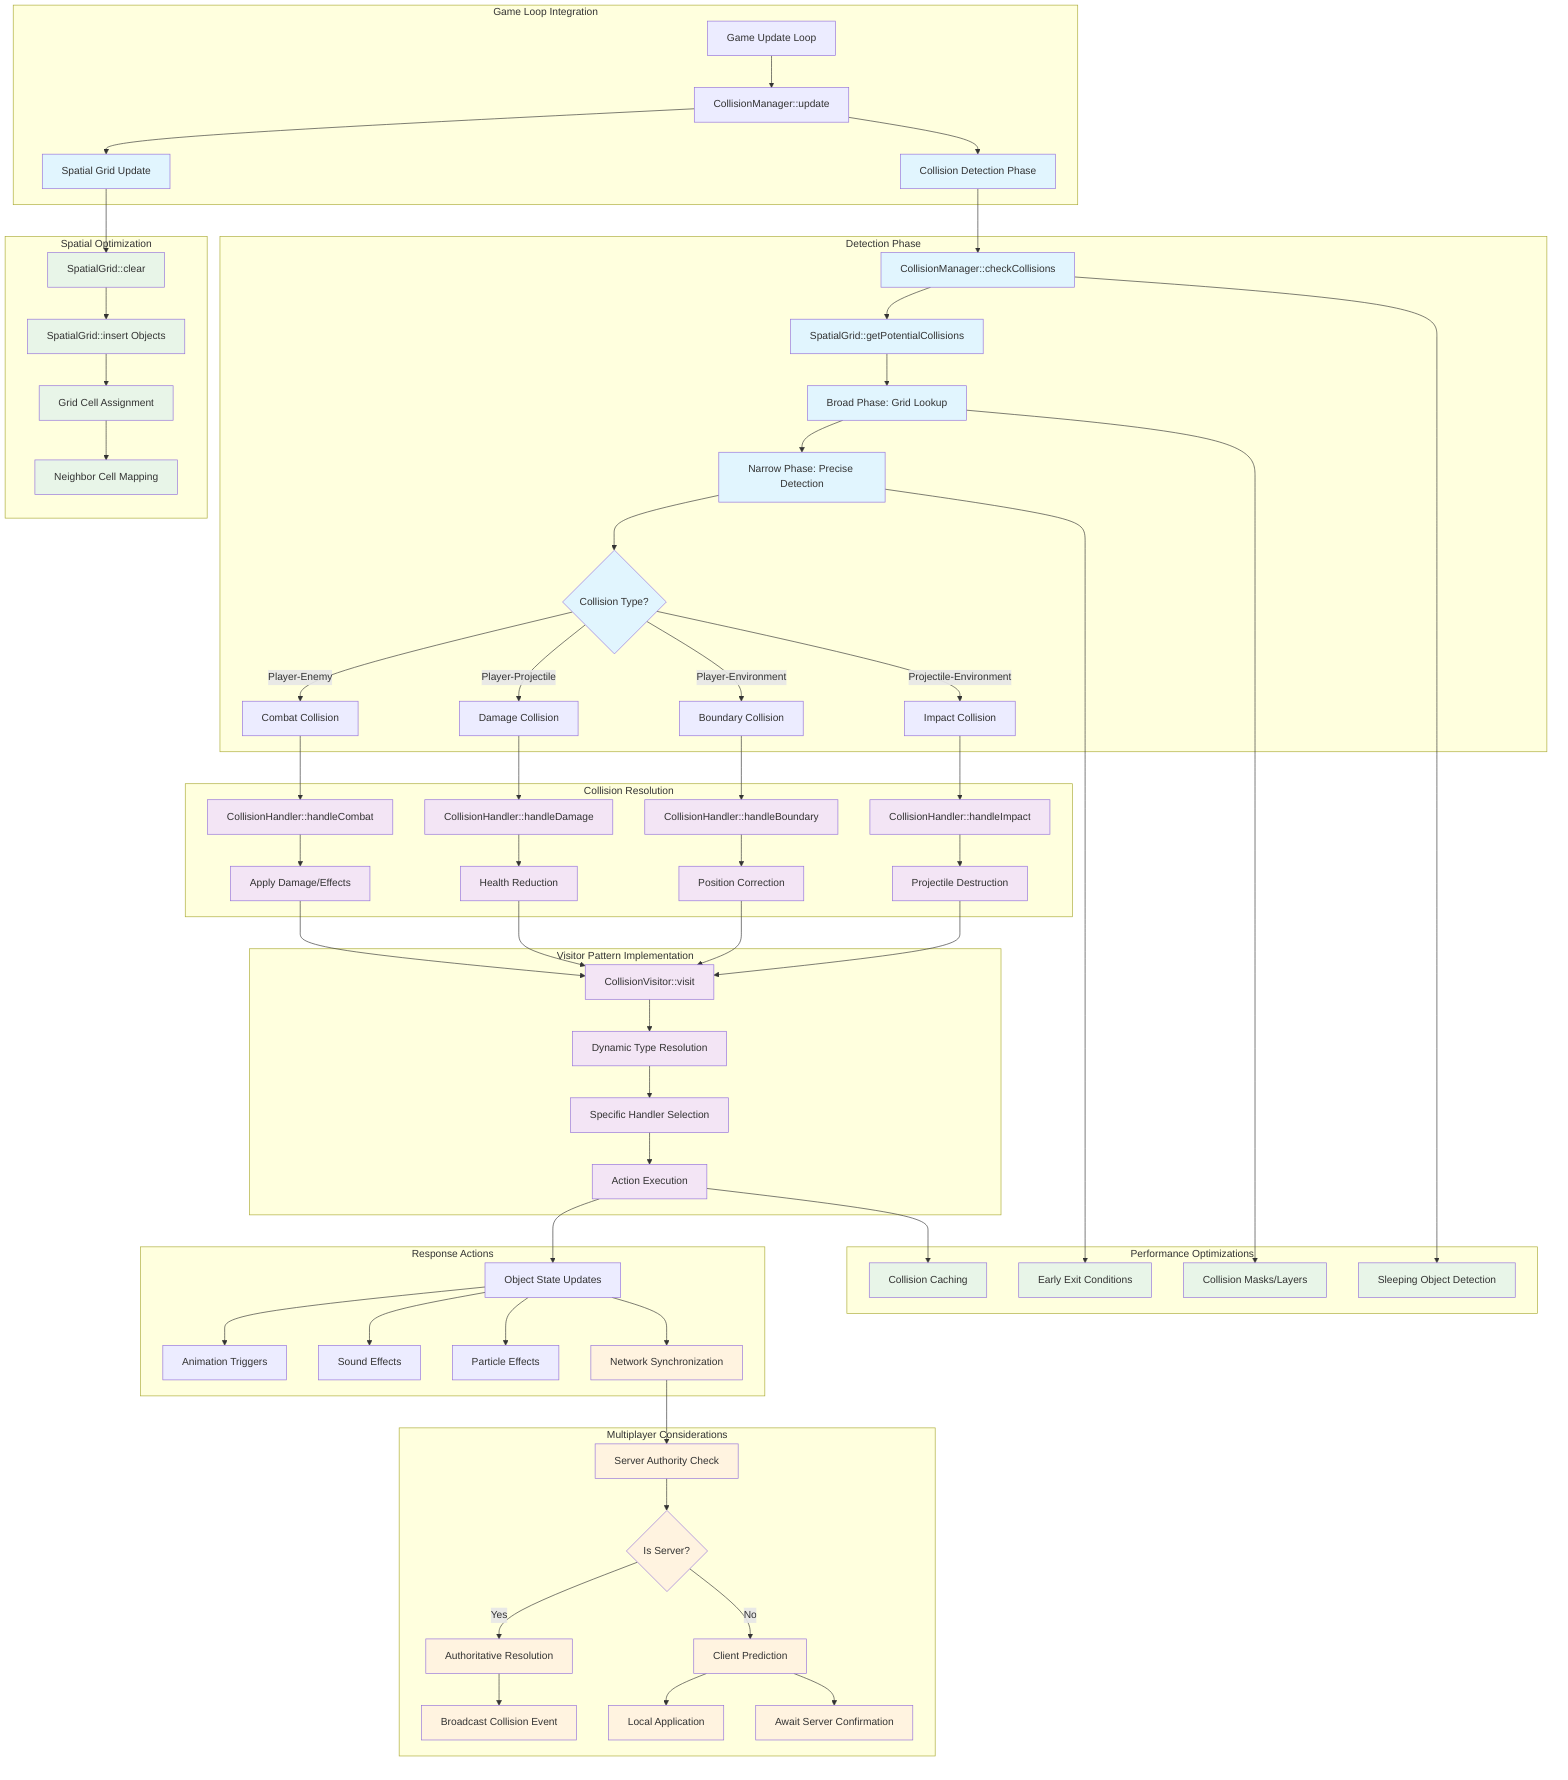 graph TD
    %% Collision Detection and Resolution System
    
    subgraph "Game Loop Integration"
        A[Game Update Loop] --> B[CollisionManager::update]
        B --> C[Spatial Grid Update]
        B --> D[Collision Detection Phase]
    end
    
    subgraph "Spatial Optimization"
        C --> E[SpatialGrid::clear]
        E --> F[SpatialGrid::insert Objects]
        F --> G[Grid Cell Assignment]
        G --> H[Neighbor Cell Mapping]
    end
    
    subgraph "Detection Phase"
        D --> I[CollisionManager::checkCollisions]
        I --> J[SpatialGrid::getPotentialCollisions]
        J --> K[Broad Phase: Grid Lookup]
        K --> L[Narrow Phase: Precise Detection]
        
        L --> M{Collision Type?}
        M -->|Player-Enemy| N[Combat Collision]
        M -->|Player-Projectile| O[Damage Collision]
        M -->|Player-Environment| P[Boundary Collision]
        M -->|Projectile-Environment| Q[Impact Collision]
    end
    
    subgraph "Collision Resolution"
        N --> R[CollisionHandler::handleCombat]
        O --> S[CollisionHandler::handleDamage]
        P --> T[CollisionHandler::handleBoundary]
        Q --> U[CollisionHandler::handleImpact]
        
        R --> V[Apply Damage/Effects]
        S --> W[Health Reduction]
        T --> X[Position Correction]
        U --> Y[Projectile Destruction]
    end
    
    subgraph "Visitor Pattern Implementation"
        V --> Z[CollisionVisitor::visit]
        W --> Z
        X --> Z
        Y --> Z
        
        Z --> AA[Dynamic Type Resolution]
        AA --> BB[Specific Handler Selection]
        BB --> CC[Action Execution]
    end
    
    subgraph "Response Actions"
        CC --> DD[Object State Updates]
        DD --> EE[Animation Triggers]
        DD --> FF[Sound Effects]
        DD --> GG[Particle Effects]
        DD --> HH[Network Synchronization]
    end
    
    subgraph "Multiplayer Considerations"
        HH --> II[Server Authority Check]
        II --> JJ{Is Server?}
        JJ -->|Yes| KK[Authoritative Resolution]
        JJ -->|No| LL[Client Prediction]
        
        KK --> MM[Broadcast Collision Event]
        LL --> NN[Local Application]
        LL --> OO[Await Server Confirmation]
    end
    
    subgraph "Performance Optimizations"
        PP[Collision Caching]
        QQ[Early Exit Conditions]
        RR[Collision Masks/Layers]
        SS[Sleeping Object Detection]
        
        L --> QQ
        K --> RR
        I --> SS
        CC --> PP
    end
    
    %% Styling
    classDef detectionPhase fill:#e1f5fe
    classDef resolutionPhase fill:#f3e5f5
    classDef optimizationPhase fill:#e8f5e8
    classDef networkPhase fill:#fff3e0
    
    class C,D,I,J,K,L,M detectionPhase
    class R,S,T,U,V,W,X,Y,Z,AA,BB,CC resolutionPhase
    class E,F,G,H,PP,QQ,RR,SS optimizationPhase
    class HH,II,JJ,KK,LL,MM,NN,OO networkPhase